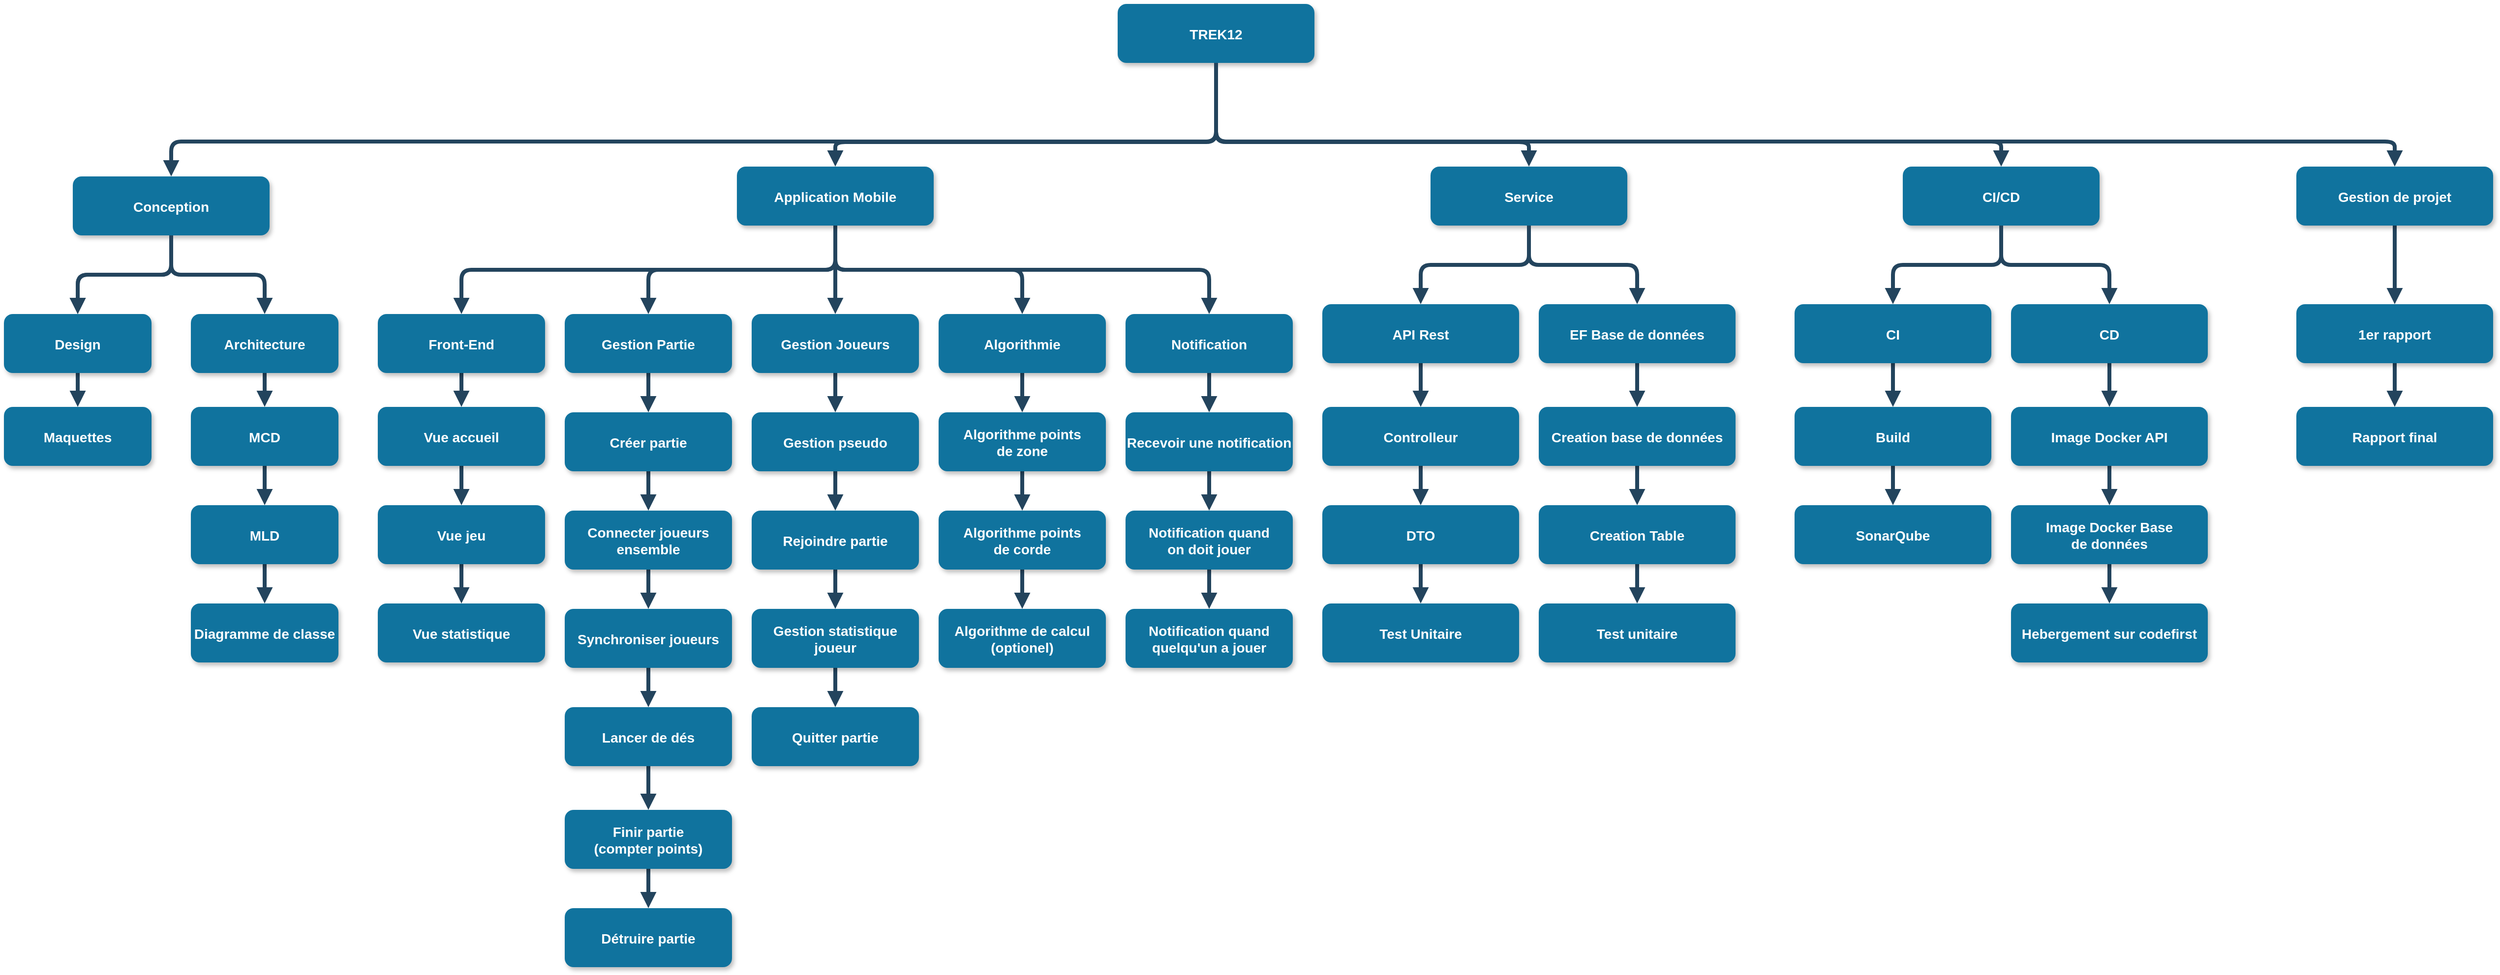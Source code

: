 <mxfile version="20.8.16" type="github">
  <diagram name="Page-1" id="97916047-d0de-89f5-080d-49f4d83e522f">
    <mxGraphModel dx="2487.5" dy="559" grid="1" gridSize="10" guides="1" tooltips="1" connect="1" arrows="1" fold="1" page="1" pageScale="1.5" pageWidth="1169" pageHeight="827" background="none" math="0" shadow="0">
      <root>
        <mxCell id="0" />
        <mxCell id="1" parent="0" />
        <mxCell id="2" value="TREK12" style="rounded=1;fillColor=#10739E;strokeColor=none;shadow=1;gradientColor=none;fontStyle=1;fontColor=#FFFFFF;fontSize=14;" parent="1" vertex="1">
          <mxGeometry x="672" y="40" width="200" height="60" as="geometry" />
        </mxCell>
        <mxCell id="TMpTxH2jBo72GaP6oRuh-127" style="edgeStyle=orthogonalEdgeStyle;rounded=1;orthogonalLoop=1;jettySize=auto;html=1;exitX=0.5;exitY=1;exitDx=0;exitDy=0;entryX=0.5;entryY=0;entryDx=0;entryDy=0;strokeColor=#23445d;strokeWidth=4;endArrow=block;endFill=1;" parent="1" source="5" target="fZZhu3fS9ZPbXQyFnpmu-61" edge="1">
          <mxGeometry relative="1" as="geometry" />
        </mxCell>
        <mxCell id="TMpTxH2jBo72GaP6oRuh-128" style="edgeStyle=orthogonalEdgeStyle;rounded=1;orthogonalLoop=1;jettySize=auto;html=1;exitX=0.5;exitY=1;exitDx=0;exitDy=0;strokeColor=#23445d;strokeWidth=4;endArrow=block;endFill=1;" parent="1" source="5" target="TMpTxH2jBo72GaP6oRuh-81" edge="1">
          <mxGeometry relative="1" as="geometry" />
        </mxCell>
        <mxCell id="TMpTxH2jBo72GaP6oRuh-129" style="edgeStyle=orthogonalEdgeStyle;rounded=1;orthogonalLoop=1;jettySize=auto;html=1;exitX=0.5;exitY=1;exitDx=0;exitDy=0;strokeColor=#23445d;strokeWidth=4;endArrow=block;endFill=1;" parent="1" source="5" target="TMpTxH2jBo72GaP6oRuh-83" edge="1">
          <mxGeometry relative="1" as="geometry" />
        </mxCell>
        <mxCell id="TMpTxH2jBo72GaP6oRuh-130" style="edgeStyle=orthogonalEdgeStyle;rounded=1;orthogonalLoop=1;jettySize=auto;html=1;exitX=0.5;exitY=1;exitDx=0;exitDy=0;strokeColor=#23445d;strokeWidth=4;endArrow=block;endFill=1;" parent="1" source="5" target="TMpTxH2jBo72GaP6oRuh-88" edge="1">
          <mxGeometry relative="1" as="geometry" />
        </mxCell>
        <mxCell id="TMpTxH2jBo72GaP6oRuh-131" style="edgeStyle=orthogonalEdgeStyle;rounded=1;orthogonalLoop=1;jettySize=auto;html=1;exitX=0.5;exitY=1;exitDx=0;exitDy=0;entryX=0.5;entryY=0;entryDx=0;entryDy=0;strokeColor=#23445d;strokeWidth=4;endArrow=block;endFill=1;" parent="1" source="5" target="TMpTxH2jBo72GaP6oRuh-121" edge="1">
          <mxGeometry relative="1" as="geometry" />
        </mxCell>
        <mxCell id="5" value="Application Mobile" style="rounded=1;fillColor=#10739E;strokeColor=none;shadow=1;gradientColor=none;fontStyle=1;fontColor=#FFFFFF;fontSize=14;" parent="1" vertex="1">
          <mxGeometry x="285" y="205.5" width="200" height="60" as="geometry" />
        </mxCell>
        <mxCell id="TMpTxH2jBo72GaP6oRuh-34" value="" style="edgeStyle=orthogonalEdgeStyle;rounded=1;orthogonalLoop=1;jettySize=auto;html=1;endArrow=block;endFill=1;strokeWidth=4;strokeColor=#23445d;" parent="1" source="6" target="TMpTxH2jBo72GaP6oRuh-33" edge="1">
          <mxGeometry relative="1" as="geometry" />
        </mxCell>
        <mxCell id="6" value="Service" style="rounded=1;fillColor=#10739E;strokeColor=none;shadow=1;gradientColor=none;fontStyle=1;fontColor=#FFFFFF;fontSize=14;" parent="1" vertex="1">
          <mxGeometry x="990" y="205.5" width="200" height="60" as="geometry" />
        </mxCell>
        <mxCell id="30" value="" style="edgeStyle=elbowEdgeStyle;elbow=vertical;strokeWidth=4;endArrow=block;endFill=1;fontStyle=1;strokeColor=#23445D;" parent="1" target="5" edge="1">
          <mxGeometry x="22" y="-84.5" width="100" height="100" as="geometry">
            <mxPoint x="772" y="155.5" as="sourcePoint" />
            <mxPoint x="122" y="-84.5" as="targetPoint" />
          </mxGeometry>
        </mxCell>
        <mxCell id="32" value="" style="edgeStyle=elbowEdgeStyle;elbow=vertical;strokeWidth=4;endArrow=block;endFill=1;fontStyle=1;strokeColor=#23445D;" parent="1" target="6" edge="1">
          <mxGeometry x="22" y="-84.5" width="100" height="100" as="geometry">
            <mxPoint x="772" y="155.5" as="sourcePoint" />
            <mxPoint x="122" y="-84.5" as="targetPoint" />
          </mxGeometry>
        </mxCell>
        <mxCell id="TMpTxH2jBo72GaP6oRuh-63" value="" style="edgeStyle=orthogonalEdgeStyle;rounded=1;orthogonalLoop=1;jettySize=auto;html=1;strokeColor=#23445d;strokeWidth=4;endArrow=block;endFill=1;" parent="1" source="fZZhu3fS9ZPbXQyFnpmu-55" target="TMpTxH2jBo72GaP6oRuh-62" edge="1">
          <mxGeometry relative="1" as="geometry" />
        </mxCell>
        <mxCell id="fZZhu3fS9ZPbXQyFnpmu-55" value="CI/CD" style="rounded=1;fillColor=#10739E;strokeColor=none;shadow=1;gradientColor=none;fontStyle=1;fontColor=#FFFFFF;fontSize=14;" parent="1" vertex="1">
          <mxGeometry x="1470" y="205.5" width="200" height="60" as="geometry" />
        </mxCell>
        <mxCell id="fZZhu3fS9ZPbXQyFnpmu-57" value="" style="edgeStyle=elbowEdgeStyle;elbow=vertical;strokeWidth=4;endArrow=block;endFill=1;fontStyle=1;strokeColor=#23445D;entryX=0.5;entryY=0;entryDx=0;entryDy=0;" parent="1" source="2" target="fZZhu3fS9ZPbXQyFnpmu-55" edge="1">
          <mxGeometry x="20" y="-84.5" width="100" height="100" as="geometry">
            <mxPoint x="770" y="160" as="sourcePoint" />
            <mxPoint x="970" y="205.5" as="targetPoint" />
            <Array as="points">
              <mxPoint x="1010" y="180" />
            </Array>
          </mxGeometry>
        </mxCell>
        <mxCell id="TMpTxH2jBo72GaP6oRuh-50" value="" style="edgeStyle=orthogonalEdgeStyle;rounded=1;orthogonalLoop=1;jettySize=auto;html=1;strokeColor=#23445d;strokeWidth=4;endArrow=block;endFill=1;" parent="1" source="fZZhu3fS9ZPbXQyFnpmu-58" target="TMpTxH2jBo72GaP6oRuh-49" edge="1">
          <mxGeometry relative="1" as="geometry" />
        </mxCell>
        <mxCell id="TMpTxH2jBo72GaP6oRuh-51" value="" style="edgeStyle=orthogonalEdgeStyle;rounded=1;orthogonalLoop=1;jettySize=auto;html=1;strokeColor=#23445d;strokeWidth=4;endArrow=block;endFill=1;" parent="1" source="fZZhu3fS9ZPbXQyFnpmu-58" target="TMpTxH2jBo72GaP6oRuh-49" edge="1">
          <mxGeometry relative="1" as="geometry" />
        </mxCell>
        <mxCell id="fZZhu3fS9ZPbXQyFnpmu-58" value="Conception" style="rounded=1;fillColor=#10739E;strokeColor=none;shadow=1;gradientColor=none;fontStyle=1;fontColor=#FFFFFF;fontSize=14;" parent="1" vertex="1">
          <mxGeometry x="-390" y="215.5" width="200" height="60" as="geometry" />
        </mxCell>
        <mxCell id="fZZhu3fS9ZPbXQyFnpmu-60" value="" style="edgeStyle=elbowEdgeStyle;elbow=vertical;strokeWidth=4;endArrow=block;endFill=1;fontStyle=1;strokeColor=#23445D;entryX=0.5;entryY=0;entryDx=0;entryDy=0;exitX=0.5;exitY=1;exitDx=0;exitDy=0;" parent="1" source="2" target="fZZhu3fS9ZPbXQyFnpmu-58" edge="1">
          <mxGeometry x="20" y="-84.5" width="100" height="100" as="geometry">
            <mxPoint x="770" y="155.5" as="sourcePoint" />
            <mxPoint x="640" y="205.5" as="targetPoint" />
            <Array as="points">
              <mxPoint x="530" y="180" />
            </Array>
          </mxGeometry>
        </mxCell>
        <mxCell id="fZZhu3fS9ZPbXQyFnpmu-68" value="" style="edgeStyle=orthogonalEdgeStyle;rounded=1;orthogonalLoop=1;jettySize=auto;html=1;strokeColor=#23445d;strokeWidth=4;startArrow=none;startFill=0;endArrow=block;endFill=1;" parent="1" source="fZZhu3fS9ZPbXQyFnpmu-61" target="fZZhu3fS9ZPbXQyFnpmu-67" edge="1">
          <mxGeometry relative="1" as="geometry" />
        </mxCell>
        <mxCell id="fZZhu3fS9ZPbXQyFnpmu-61" value="Front-End" style="rounded=1;fillColor=#10739E;strokeColor=none;shadow=1;gradientColor=none;fontStyle=1;fontColor=#FFFFFF;fontSize=14;" parent="1" vertex="1">
          <mxGeometry x="-80" y="355.5" width="170" height="60" as="geometry" />
        </mxCell>
        <mxCell id="fZZhu3fS9ZPbXQyFnpmu-70" value="" style="edgeStyle=orthogonalEdgeStyle;rounded=1;orthogonalLoop=1;jettySize=auto;html=1;strokeColor=#23445d;strokeWidth=4;startArrow=none;startFill=0;endArrow=block;endFill=1;" parent="1" source="fZZhu3fS9ZPbXQyFnpmu-67" target="fZZhu3fS9ZPbXQyFnpmu-69" edge="1">
          <mxGeometry relative="1" as="geometry" />
        </mxCell>
        <mxCell id="fZZhu3fS9ZPbXQyFnpmu-67" value="Vue accueil" style="rounded=1;fillColor=#10739E;strokeColor=none;shadow=1;gradientColor=none;fontStyle=1;fontColor=#FFFFFF;fontSize=14;" parent="1" vertex="1">
          <mxGeometry x="-80" y="450" width="170" height="60" as="geometry" />
        </mxCell>
        <mxCell id="fZZhu3fS9ZPbXQyFnpmu-72" value="" style="edgeStyle=orthogonalEdgeStyle;rounded=1;orthogonalLoop=1;jettySize=auto;html=1;strokeColor=#23445d;strokeWidth=4;startArrow=none;startFill=0;endArrow=block;endFill=1;" parent="1" source="fZZhu3fS9ZPbXQyFnpmu-69" target="fZZhu3fS9ZPbXQyFnpmu-71" edge="1">
          <mxGeometry relative="1" as="geometry" />
        </mxCell>
        <mxCell id="fZZhu3fS9ZPbXQyFnpmu-69" value="Vue jeu" style="rounded=1;fillColor=#10739E;strokeColor=none;shadow=1;gradientColor=none;fontStyle=1;fontColor=#FFFFFF;fontSize=14;" parent="1" vertex="1">
          <mxGeometry x="-80" y="550" width="170" height="60" as="geometry" />
        </mxCell>
        <mxCell id="fZZhu3fS9ZPbXQyFnpmu-71" value="Vue statistique" style="rounded=1;fillColor=#10739E;strokeColor=none;shadow=1;gradientColor=none;fontStyle=1;fontColor=#FFFFFF;fontSize=14;" parent="1" vertex="1">
          <mxGeometry x="-80" y="650" width="170" height="60" as="geometry" />
        </mxCell>
        <mxCell id="TMpTxH2jBo72GaP6oRuh-38" value="" style="edgeStyle=orthogonalEdgeStyle;rounded=1;orthogonalLoop=1;jettySize=auto;html=1;strokeColor=#23445d;strokeWidth=4;endArrow=block;endFill=1;" parent="1" source="TMpTxH2jBo72GaP6oRuh-33" target="TMpTxH2jBo72GaP6oRuh-37" edge="1">
          <mxGeometry relative="1" as="geometry" />
        </mxCell>
        <mxCell id="TMpTxH2jBo72GaP6oRuh-33" value="API Rest" style="rounded=1;fillColor=#10739E;strokeColor=none;shadow=1;gradientColor=none;fontStyle=1;fontColor=#FFFFFF;fontSize=14;" parent="1" vertex="1">
          <mxGeometry x="880" y="345.5" width="200" height="60" as="geometry" />
        </mxCell>
        <mxCell id="TMpTxH2jBo72GaP6oRuh-44" value="" style="edgeStyle=orthogonalEdgeStyle;rounded=1;orthogonalLoop=1;jettySize=auto;html=1;strokeColor=#23445d;strokeWidth=4;endArrow=block;endFill=1;" parent="1" source="TMpTxH2jBo72GaP6oRuh-35" target="TMpTxH2jBo72GaP6oRuh-43" edge="1">
          <mxGeometry relative="1" as="geometry" />
        </mxCell>
        <mxCell id="TMpTxH2jBo72GaP6oRuh-35" value="EF Base de données" style="rounded=1;fillColor=#10739E;strokeColor=none;shadow=1;gradientColor=none;fontStyle=1;fontColor=#FFFFFF;fontSize=14;" parent="1" vertex="1">
          <mxGeometry x="1100" y="345.5" width="200" height="60" as="geometry" />
        </mxCell>
        <mxCell id="TMpTxH2jBo72GaP6oRuh-36" value="" style="edgeStyle=orthogonalEdgeStyle;rounded=1;orthogonalLoop=1;jettySize=auto;html=1;endArrow=block;endFill=1;strokeWidth=4;strokeColor=#23445d;exitX=0.5;exitY=1;exitDx=0;exitDy=0;entryX=0.5;entryY=0;entryDx=0;entryDy=0;" parent="1" source="6" target="TMpTxH2jBo72GaP6oRuh-35" edge="1">
          <mxGeometry relative="1" as="geometry">
            <mxPoint x="1320.0" y="265.5" as="sourcePoint" />
            <mxPoint x="1210.0" y="345.5" as="targetPoint" />
          </mxGeometry>
        </mxCell>
        <mxCell id="TMpTxH2jBo72GaP6oRuh-40" value="" style="edgeStyle=orthogonalEdgeStyle;rounded=1;orthogonalLoop=1;jettySize=auto;html=1;strokeColor=#23445d;strokeWidth=4;endArrow=block;endFill=1;" parent="1" source="TMpTxH2jBo72GaP6oRuh-37" target="TMpTxH2jBo72GaP6oRuh-39" edge="1">
          <mxGeometry relative="1" as="geometry" />
        </mxCell>
        <mxCell id="TMpTxH2jBo72GaP6oRuh-37" value="Controlleur" style="rounded=1;fillColor=#10739E;strokeColor=none;shadow=1;gradientColor=none;fontStyle=1;fontColor=#FFFFFF;fontSize=14;" parent="1" vertex="1">
          <mxGeometry x="880" y="450" width="200" height="60" as="geometry" />
        </mxCell>
        <mxCell id="TMpTxH2jBo72GaP6oRuh-42" value="" style="edgeStyle=orthogonalEdgeStyle;rounded=1;orthogonalLoop=1;jettySize=auto;html=1;strokeColor=#23445d;strokeWidth=4;endArrow=block;endFill=1;" parent="1" source="TMpTxH2jBo72GaP6oRuh-39" target="TMpTxH2jBo72GaP6oRuh-41" edge="1">
          <mxGeometry relative="1" as="geometry" />
        </mxCell>
        <mxCell id="TMpTxH2jBo72GaP6oRuh-39" value="DTO" style="rounded=1;fillColor=#10739E;strokeColor=none;shadow=1;gradientColor=none;fontStyle=1;fontColor=#FFFFFF;fontSize=14;" parent="1" vertex="1">
          <mxGeometry x="880" y="550" width="200" height="60" as="geometry" />
        </mxCell>
        <mxCell id="TMpTxH2jBo72GaP6oRuh-41" value="Test Unitaire" style="rounded=1;fillColor=#10739E;strokeColor=none;shadow=1;gradientColor=none;fontStyle=1;fontColor=#FFFFFF;fontSize=14;" parent="1" vertex="1">
          <mxGeometry x="880" y="650" width="200" height="60" as="geometry" />
        </mxCell>
        <mxCell id="TMpTxH2jBo72GaP6oRuh-46" value="" style="edgeStyle=orthogonalEdgeStyle;rounded=1;orthogonalLoop=1;jettySize=auto;html=1;strokeColor=#23445d;strokeWidth=4;endArrow=block;endFill=1;" parent="1" source="TMpTxH2jBo72GaP6oRuh-43" target="TMpTxH2jBo72GaP6oRuh-45" edge="1">
          <mxGeometry relative="1" as="geometry" />
        </mxCell>
        <mxCell id="TMpTxH2jBo72GaP6oRuh-43" value="Creation base de données" style="rounded=1;fillColor=#10739E;strokeColor=none;shadow=1;gradientColor=none;fontStyle=1;fontColor=#FFFFFF;fontSize=14;" parent="1" vertex="1">
          <mxGeometry x="1100" y="450" width="200" height="60" as="geometry" />
        </mxCell>
        <mxCell id="TMpTxH2jBo72GaP6oRuh-48" value="" style="edgeStyle=orthogonalEdgeStyle;rounded=1;orthogonalLoop=1;jettySize=auto;html=1;strokeColor=#23445d;strokeWidth=4;endArrow=block;endFill=1;" parent="1" source="TMpTxH2jBo72GaP6oRuh-45" target="TMpTxH2jBo72GaP6oRuh-47" edge="1">
          <mxGeometry relative="1" as="geometry" />
        </mxCell>
        <mxCell id="TMpTxH2jBo72GaP6oRuh-45" value="Creation Table" style="rounded=1;fillColor=#10739E;strokeColor=none;shadow=1;gradientColor=none;fontStyle=1;fontColor=#FFFFFF;fontSize=14;" parent="1" vertex="1">
          <mxGeometry x="1100" y="550" width="200" height="60" as="geometry" />
        </mxCell>
        <mxCell id="TMpTxH2jBo72GaP6oRuh-47" value="Test unitaire" style="rounded=1;fillColor=#10739E;strokeColor=none;shadow=1;gradientColor=none;fontStyle=1;fontColor=#FFFFFF;fontSize=14;" parent="1" vertex="1">
          <mxGeometry x="1100" y="650" width="200" height="60" as="geometry" />
        </mxCell>
        <mxCell id="TMpTxH2jBo72GaP6oRuh-55" value="" style="edgeStyle=orthogonalEdgeStyle;rounded=1;orthogonalLoop=1;jettySize=auto;html=1;strokeColor=#23445d;strokeWidth=4;endArrow=block;endFill=1;" parent="1" source="TMpTxH2jBo72GaP6oRuh-49" target="TMpTxH2jBo72GaP6oRuh-54" edge="1">
          <mxGeometry relative="1" as="geometry" />
        </mxCell>
        <mxCell id="TMpTxH2jBo72GaP6oRuh-49" value="Design" style="rounded=1;fillColor=#10739E;strokeColor=none;shadow=1;gradientColor=none;fontStyle=1;fontColor=#FFFFFF;fontSize=14;" parent="1" vertex="1">
          <mxGeometry x="-460" y="355.5" width="150" height="60" as="geometry" />
        </mxCell>
        <mxCell id="TMpTxH2jBo72GaP6oRuh-52" value="" style="edgeStyle=orthogonalEdgeStyle;rounded=1;orthogonalLoop=1;jettySize=auto;html=1;strokeColor=#23445d;strokeWidth=4;endArrow=block;endFill=1;exitX=0.5;exitY=1;exitDx=0;exitDy=0;" parent="1" source="fZZhu3fS9ZPbXQyFnpmu-58" target="TMpTxH2jBo72GaP6oRuh-53" edge="1">
          <mxGeometry relative="1" as="geometry">
            <mxPoint x="-60.0" y="275.5" as="sourcePoint" />
          </mxGeometry>
        </mxCell>
        <mxCell id="TMpTxH2jBo72GaP6oRuh-57" value="" style="edgeStyle=orthogonalEdgeStyle;rounded=1;orthogonalLoop=1;jettySize=auto;html=1;strokeColor=#23445d;strokeWidth=4;endArrow=block;endFill=1;" parent="1" source="TMpTxH2jBo72GaP6oRuh-53" target="TMpTxH2jBo72GaP6oRuh-56" edge="1">
          <mxGeometry relative="1" as="geometry" />
        </mxCell>
        <mxCell id="TMpTxH2jBo72GaP6oRuh-53" value="Architecture" style="rounded=1;fillColor=#10739E;strokeColor=none;shadow=1;gradientColor=none;fontStyle=1;fontColor=#FFFFFF;fontSize=14;" parent="1" vertex="1">
          <mxGeometry x="-270" y="355.5" width="150" height="60" as="geometry" />
        </mxCell>
        <mxCell id="TMpTxH2jBo72GaP6oRuh-54" value="Maquettes" style="rounded=1;fillColor=#10739E;strokeColor=none;shadow=1;gradientColor=none;fontStyle=1;fontColor=#FFFFFF;fontSize=14;" parent="1" vertex="1">
          <mxGeometry x="-460" y="450" width="150" height="60" as="geometry" />
        </mxCell>
        <mxCell id="TMpTxH2jBo72GaP6oRuh-59" value="" style="edgeStyle=orthogonalEdgeStyle;rounded=1;orthogonalLoop=1;jettySize=auto;html=1;strokeColor=#23445d;strokeWidth=4;endArrow=block;endFill=1;" parent="1" source="TMpTxH2jBo72GaP6oRuh-56" target="TMpTxH2jBo72GaP6oRuh-58" edge="1">
          <mxGeometry relative="1" as="geometry" />
        </mxCell>
        <mxCell id="TMpTxH2jBo72GaP6oRuh-56" value="MCD" style="rounded=1;fillColor=#10739E;strokeColor=none;shadow=1;gradientColor=none;fontStyle=1;fontColor=#FFFFFF;fontSize=14;" parent="1" vertex="1">
          <mxGeometry x="-270" y="450" width="150" height="60" as="geometry" />
        </mxCell>
        <mxCell id="TMpTxH2jBo72GaP6oRuh-61" value="" style="edgeStyle=orthogonalEdgeStyle;rounded=1;orthogonalLoop=1;jettySize=auto;html=1;strokeColor=#23445d;strokeWidth=4;endArrow=block;endFill=1;" parent="1" source="TMpTxH2jBo72GaP6oRuh-58" target="TMpTxH2jBo72GaP6oRuh-60" edge="1">
          <mxGeometry relative="1" as="geometry" />
        </mxCell>
        <mxCell id="TMpTxH2jBo72GaP6oRuh-58" value="MLD" style="rounded=1;fillColor=#10739E;strokeColor=none;shadow=1;gradientColor=none;fontStyle=1;fontColor=#FFFFFF;fontSize=14;" parent="1" vertex="1">
          <mxGeometry x="-270" y="550" width="150" height="60" as="geometry" />
        </mxCell>
        <mxCell id="TMpTxH2jBo72GaP6oRuh-60" value="Diagramme de classe" style="rounded=1;fillColor=#10739E;strokeColor=none;shadow=1;gradientColor=none;fontStyle=1;fontColor=#FFFFFF;fontSize=14;" parent="1" vertex="1">
          <mxGeometry x="-270" y="650" width="150" height="60" as="geometry" />
        </mxCell>
        <mxCell id="TMpTxH2jBo72GaP6oRuh-67" value="" style="edgeStyle=orthogonalEdgeStyle;rounded=1;orthogonalLoop=1;jettySize=auto;html=1;strokeColor=#23445d;strokeWidth=4;endArrow=block;endFill=1;" parent="1" source="TMpTxH2jBo72GaP6oRuh-62" target="TMpTxH2jBo72GaP6oRuh-66" edge="1">
          <mxGeometry relative="1" as="geometry" />
        </mxCell>
        <mxCell id="TMpTxH2jBo72GaP6oRuh-62" value="CI" style="rounded=1;fillColor=#10739E;strokeColor=none;shadow=1;gradientColor=none;fontStyle=1;fontColor=#FFFFFF;fontSize=14;" parent="1" vertex="1">
          <mxGeometry x="1360" y="345.5" width="200" height="60" as="geometry" />
        </mxCell>
        <mxCell id="TMpTxH2jBo72GaP6oRuh-64" value="" style="edgeStyle=orthogonalEdgeStyle;rounded=1;orthogonalLoop=1;jettySize=auto;html=1;strokeColor=#23445d;strokeWidth=4;endArrow=block;endFill=1;exitX=0.5;exitY=1;exitDx=0;exitDy=0;" parent="1" source="fZZhu3fS9ZPbXQyFnpmu-55" target="TMpTxH2jBo72GaP6oRuh-65" edge="1">
          <mxGeometry relative="1" as="geometry">
            <mxPoint x="1720" y="271" as="sourcePoint" />
          </mxGeometry>
        </mxCell>
        <mxCell id="TMpTxH2jBo72GaP6oRuh-71" value="" style="edgeStyle=orthogonalEdgeStyle;rounded=1;orthogonalLoop=1;jettySize=auto;html=1;strokeColor=#23445d;strokeWidth=4;endArrow=block;endFill=1;" parent="1" source="TMpTxH2jBo72GaP6oRuh-65" target="TMpTxH2jBo72GaP6oRuh-70" edge="1">
          <mxGeometry relative="1" as="geometry" />
        </mxCell>
        <mxCell id="TMpTxH2jBo72GaP6oRuh-65" value="CD" style="rounded=1;fillColor=#10739E;strokeColor=none;shadow=1;gradientColor=none;fontStyle=1;fontColor=#FFFFFF;fontSize=14;" parent="1" vertex="1">
          <mxGeometry x="1580" y="345.5" width="200" height="60" as="geometry" />
        </mxCell>
        <mxCell id="TMpTxH2jBo72GaP6oRuh-69" value="" style="edgeStyle=orthogonalEdgeStyle;rounded=1;orthogonalLoop=1;jettySize=auto;html=1;strokeColor=#23445d;strokeWidth=4;endArrow=block;endFill=1;" parent="1" source="TMpTxH2jBo72GaP6oRuh-66" target="TMpTxH2jBo72GaP6oRuh-68" edge="1">
          <mxGeometry relative="1" as="geometry" />
        </mxCell>
        <mxCell id="TMpTxH2jBo72GaP6oRuh-66" value="Build" style="rounded=1;fillColor=#10739E;strokeColor=none;shadow=1;gradientColor=none;fontStyle=1;fontColor=#FFFFFF;fontSize=14;" parent="1" vertex="1">
          <mxGeometry x="1360" y="450" width="200" height="60" as="geometry" />
        </mxCell>
        <mxCell id="TMpTxH2jBo72GaP6oRuh-68" value="SonarQube" style="rounded=1;fillColor=#10739E;strokeColor=none;shadow=1;gradientColor=none;fontStyle=1;fontColor=#FFFFFF;fontSize=14;" parent="1" vertex="1">
          <mxGeometry x="1360" y="550" width="200" height="60" as="geometry" />
        </mxCell>
        <mxCell id="TMpTxH2jBo72GaP6oRuh-73" value="" style="edgeStyle=orthogonalEdgeStyle;rounded=1;orthogonalLoop=1;jettySize=auto;html=1;strokeColor=#23445d;strokeWidth=4;endArrow=block;endFill=1;" parent="1" source="TMpTxH2jBo72GaP6oRuh-70" target="TMpTxH2jBo72GaP6oRuh-72" edge="1">
          <mxGeometry relative="1" as="geometry" />
        </mxCell>
        <mxCell id="TMpTxH2jBo72GaP6oRuh-70" value="Image Docker API" style="rounded=1;fillColor=#10739E;strokeColor=none;shadow=1;gradientColor=none;fontStyle=1;fontColor=#FFFFFF;fontSize=14;" parent="1" vertex="1">
          <mxGeometry x="1580" y="450" width="200" height="60" as="geometry" />
        </mxCell>
        <mxCell id="Ayly_DjP2o2gQ3Seryj--33" value="" style="edgeStyle=orthogonalEdgeStyle;rounded=0;orthogonalLoop=1;jettySize=auto;html=1;strokeWidth=4;endArrow=block;endFill=1;strokeColor=#23445d;" edge="1" parent="1" source="TMpTxH2jBo72GaP6oRuh-72" target="Ayly_DjP2o2gQ3Seryj--32">
          <mxGeometry relative="1" as="geometry" />
        </mxCell>
        <mxCell id="TMpTxH2jBo72GaP6oRuh-72" value="Image Docker Base&#xa;de données" style="rounded=1;fillColor=#10739E;strokeColor=none;shadow=1;gradientColor=none;fontStyle=1;fontColor=#FFFFFF;fontSize=14;" parent="1" vertex="1">
          <mxGeometry x="1580" y="550" width="200" height="60" as="geometry" />
        </mxCell>
        <mxCell id="TMpTxH2jBo72GaP6oRuh-78" value="" style="edgeStyle=orthogonalEdgeStyle;rounded=1;orthogonalLoop=1;jettySize=auto;html=1;strokeColor=#23445d;strokeWidth=4;endArrow=block;endFill=1;" parent="1" source="TMpTxH2jBo72GaP6oRuh-74" target="TMpTxH2jBo72GaP6oRuh-77" edge="1">
          <mxGeometry relative="1" as="geometry" />
        </mxCell>
        <mxCell id="TMpTxH2jBo72GaP6oRuh-74" value="Gestion de projet" style="rounded=1;fillColor=#10739E;strokeColor=none;shadow=1;gradientColor=none;fontStyle=1;fontColor=#FFFFFF;fontSize=14;" parent="1" vertex="1">
          <mxGeometry x="1870" y="205.5" width="200" height="60" as="geometry" />
        </mxCell>
        <mxCell id="TMpTxH2jBo72GaP6oRuh-75" value="" style="edgeStyle=elbowEdgeStyle;elbow=vertical;strokeWidth=4;endArrow=block;endFill=1;fontStyle=1;strokeColor=#23445D;entryX=0.5;entryY=0;entryDx=0;entryDy=0;exitX=0.5;exitY=1;exitDx=0;exitDy=0;" parent="1" source="2" target="TMpTxH2jBo72GaP6oRuh-74" edge="1">
          <mxGeometry x="30" y="-74.5" width="100" height="100" as="geometry">
            <mxPoint x="782" y="110" as="sourcePoint" />
            <mxPoint x="1580" y="215.5" as="targetPoint" />
            <Array as="points">
              <mxPoint x="1250" y="180" />
              <mxPoint x="1020" y="190" />
            </Array>
          </mxGeometry>
        </mxCell>
        <mxCell id="TMpTxH2jBo72GaP6oRuh-80" value="" style="edgeStyle=orthogonalEdgeStyle;rounded=1;orthogonalLoop=1;jettySize=auto;html=1;strokeColor=#23445d;strokeWidth=4;endArrow=block;endFill=1;" parent="1" source="TMpTxH2jBo72GaP6oRuh-77" target="TMpTxH2jBo72GaP6oRuh-79" edge="1">
          <mxGeometry relative="1" as="geometry" />
        </mxCell>
        <mxCell id="TMpTxH2jBo72GaP6oRuh-77" value="1er rapport" style="rounded=1;fillColor=#10739E;strokeColor=none;shadow=1;gradientColor=none;fontStyle=1;fontColor=#FFFFFF;fontSize=14;" parent="1" vertex="1">
          <mxGeometry x="1870" y="345.5" width="200" height="60" as="geometry" />
        </mxCell>
        <mxCell id="TMpTxH2jBo72GaP6oRuh-79" value="Rapport final" style="rounded=1;fillColor=#10739E;strokeColor=none;shadow=1;gradientColor=none;fontStyle=1;fontColor=#FFFFFF;fontSize=14;" parent="1" vertex="1">
          <mxGeometry x="1870" y="450" width="200" height="60" as="geometry" />
        </mxCell>
        <mxCell id="TMpTxH2jBo72GaP6oRuh-109" value="" style="edgeStyle=orthogonalEdgeStyle;rounded=1;orthogonalLoop=1;jettySize=auto;html=1;strokeColor=#23445d;strokeWidth=4;endArrow=block;endFill=1;" parent="1" source="TMpTxH2jBo72GaP6oRuh-81" target="TMpTxH2jBo72GaP6oRuh-108" edge="1">
          <mxGeometry relative="1" as="geometry" />
        </mxCell>
        <mxCell id="TMpTxH2jBo72GaP6oRuh-81" value="Gestion Partie" style="rounded=1;fillColor=#10739E;strokeColor=none;shadow=1;gradientColor=none;fontStyle=1;fontColor=#FFFFFF;fontSize=14;" parent="1" vertex="1">
          <mxGeometry x="110" y="355.5" width="170" height="60" as="geometry" />
        </mxCell>
        <mxCell id="TMpTxH2jBo72GaP6oRuh-103" value="" style="edgeStyle=orthogonalEdgeStyle;rounded=1;orthogonalLoop=1;jettySize=auto;html=1;strokeColor=#23445d;strokeWidth=4;endArrow=block;endFill=1;" parent="1" source="TMpTxH2jBo72GaP6oRuh-83" target="TMpTxH2jBo72GaP6oRuh-102" edge="1">
          <mxGeometry relative="1" as="geometry" />
        </mxCell>
        <mxCell id="TMpTxH2jBo72GaP6oRuh-83" value="Gestion Joueurs" style="rounded=1;fillColor=#10739E;strokeColor=none;shadow=1;gradientColor=none;fontStyle=1;fontColor=#FFFFFF;fontSize=14;" parent="1" vertex="1">
          <mxGeometry x="300" y="355.5" width="170" height="60" as="geometry" />
        </mxCell>
        <mxCell id="TMpTxH2jBo72GaP6oRuh-96" value="" style="edgeStyle=orthogonalEdgeStyle;rounded=1;orthogonalLoop=1;jettySize=auto;html=1;strokeColor=#23445d;strokeWidth=4;endArrow=block;endFill=1;" parent="1" source="TMpTxH2jBo72GaP6oRuh-88" target="TMpTxH2jBo72GaP6oRuh-95" edge="1">
          <mxGeometry relative="1" as="geometry" />
        </mxCell>
        <mxCell id="TMpTxH2jBo72GaP6oRuh-88" value="Algorithmie" style="rounded=1;fillColor=#10739E;strokeColor=none;shadow=1;gradientColor=none;fontStyle=1;fontColor=#FFFFFF;fontSize=14;" parent="1" vertex="1">
          <mxGeometry x="490" y="355.5" width="170" height="60" as="geometry" />
        </mxCell>
        <mxCell id="TMpTxH2jBo72GaP6oRuh-98" value="" style="edgeStyle=orthogonalEdgeStyle;rounded=1;orthogonalLoop=1;jettySize=auto;html=1;strokeColor=#23445d;strokeWidth=4;endArrow=block;endFill=1;" parent="1" source="TMpTxH2jBo72GaP6oRuh-95" target="TMpTxH2jBo72GaP6oRuh-97" edge="1">
          <mxGeometry relative="1" as="geometry" />
        </mxCell>
        <mxCell id="TMpTxH2jBo72GaP6oRuh-95" value="Algorithme points&#xa;de zone" style="rounded=1;fillColor=#10739E;strokeColor=none;shadow=1;gradientColor=none;fontStyle=1;fontColor=#FFFFFF;fontSize=14;" parent="1" vertex="1">
          <mxGeometry x="490" y="455.5" width="170" height="60" as="geometry" />
        </mxCell>
        <mxCell id="TMpTxH2jBo72GaP6oRuh-101" value="" style="edgeStyle=orthogonalEdgeStyle;rounded=1;orthogonalLoop=1;jettySize=auto;html=1;strokeColor=#23445d;strokeWidth=4;endArrow=block;endFill=1;" parent="1" source="TMpTxH2jBo72GaP6oRuh-97" target="TMpTxH2jBo72GaP6oRuh-100" edge="1">
          <mxGeometry relative="1" as="geometry" />
        </mxCell>
        <mxCell id="TMpTxH2jBo72GaP6oRuh-97" value="Algorithme points&#xa;de corde" style="rounded=1;fillColor=#10739E;strokeColor=none;shadow=1;gradientColor=none;fontStyle=1;fontColor=#FFFFFF;fontSize=14;" parent="1" vertex="1">
          <mxGeometry x="490" y="555.5" width="170" height="60" as="geometry" />
        </mxCell>
        <mxCell id="TMpTxH2jBo72GaP6oRuh-100" value="Algorithme de calcul&#xa;(optionel)" style="rounded=1;fillColor=#10739E;strokeColor=none;shadow=1;gradientColor=none;fontStyle=1;fontColor=#FFFFFF;fontSize=14;" parent="1" vertex="1">
          <mxGeometry x="490" y="655.5" width="170" height="60" as="geometry" />
        </mxCell>
        <mxCell id="TMpTxH2jBo72GaP6oRuh-105" value="" style="edgeStyle=orthogonalEdgeStyle;rounded=1;orthogonalLoop=1;jettySize=auto;html=1;strokeColor=#23445d;strokeWidth=4;endArrow=block;endFill=1;" parent="1" source="TMpTxH2jBo72GaP6oRuh-102" target="TMpTxH2jBo72GaP6oRuh-104" edge="1">
          <mxGeometry relative="1" as="geometry" />
        </mxCell>
        <mxCell id="TMpTxH2jBo72GaP6oRuh-102" value="Gestion pseudo" style="rounded=1;fillColor=#10739E;strokeColor=none;shadow=1;gradientColor=none;fontStyle=1;fontColor=#FFFFFF;fontSize=14;" parent="1" vertex="1">
          <mxGeometry x="300" y="455.5" width="170" height="60" as="geometry" />
        </mxCell>
        <mxCell id="TMpTxH2jBo72GaP6oRuh-107" value="" style="edgeStyle=orthogonalEdgeStyle;rounded=1;orthogonalLoop=1;jettySize=auto;html=1;strokeColor=#23445d;strokeWidth=4;endArrow=block;endFill=1;" parent="1" source="TMpTxH2jBo72GaP6oRuh-104" target="TMpTxH2jBo72GaP6oRuh-106" edge="1">
          <mxGeometry relative="1" as="geometry" />
        </mxCell>
        <mxCell id="TMpTxH2jBo72GaP6oRuh-104" value="Rejoindre partie" style="rounded=1;fillColor=#10739E;strokeColor=none;shadow=1;gradientColor=none;fontStyle=1;fontColor=#FFFFFF;fontSize=14;" parent="1" vertex="1">
          <mxGeometry x="300" y="555.5" width="170" height="60" as="geometry" />
        </mxCell>
        <mxCell id="TMpTxH2jBo72GaP6oRuh-117" value="" style="edgeStyle=orthogonalEdgeStyle;rounded=1;orthogonalLoop=1;jettySize=auto;html=1;strokeColor=#23445d;strokeWidth=4;endArrow=block;endFill=1;" parent="1" source="TMpTxH2jBo72GaP6oRuh-106" target="TMpTxH2jBo72GaP6oRuh-116" edge="1">
          <mxGeometry relative="1" as="geometry" />
        </mxCell>
        <mxCell id="TMpTxH2jBo72GaP6oRuh-106" value="Gestion statistique&#xa;joueur" style="rounded=1;fillColor=#10739E;strokeColor=none;shadow=1;gradientColor=none;fontStyle=1;fontColor=#FFFFFF;fontSize=14;" parent="1" vertex="1">
          <mxGeometry x="300" y="655.5" width="170" height="60" as="geometry" />
        </mxCell>
        <mxCell id="TMpTxH2jBo72GaP6oRuh-113" value="" style="edgeStyle=orthogonalEdgeStyle;rounded=1;orthogonalLoop=1;jettySize=auto;html=1;strokeColor=#23445d;strokeWidth=4;endArrow=block;endFill=1;" parent="1" source="TMpTxH2jBo72GaP6oRuh-108" target="TMpTxH2jBo72GaP6oRuh-112" edge="1">
          <mxGeometry relative="1" as="geometry" />
        </mxCell>
        <mxCell id="TMpTxH2jBo72GaP6oRuh-108" value="Créer partie" style="rounded=1;fillColor=#10739E;strokeColor=none;shadow=1;gradientColor=none;fontStyle=1;fontColor=#FFFFFF;fontSize=14;" parent="1" vertex="1">
          <mxGeometry x="110" y="455.5" width="170" height="60" as="geometry" />
        </mxCell>
        <mxCell id="TMpTxH2jBo72GaP6oRuh-115" value="" style="edgeStyle=orthogonalEdgeStyle;rounded=1;orthogonalLoop=1;jettySize=auto;html=1;strokeColor=#23445d;strokeWidth=4;endArrow=block;endFill=1;" parent="1" source="TMpTxH2jBo72GaP6oRuh-112" target="TMpTxH2jBo72GaP6oRuh-114" edge="1">
          <mxGeometry relative="1" as="geometry" />
        </mxCell>
        <mxCell id="TMpTxH2jBo72GaP6oRuh-112" value="Connecter joueurs&#xa;ensemble" style="rounded=1;fillColor=#10739E;strokeColor=none;shadow=1;gradientColor=none;fontStyle=1;fontColor=#FFFFFF;fontSize=14;" parent="1" vertex="1">
          <mxGeometry x="110" y="555.5" width="170" height="60" as="geometry" />
        </mxCell>
        <mxCell id="TMpTxH2jBo72GaP6oRuh-119" value="" style="edgeStyle=orthogonalEdgeStyle;rounded=1;orthogonalLoop=1;jettySize=auto;html=1;strokeColor=#23445d;strokeWidth=4;endArrow=block;endFill=1;" parent="1" source="TMpTxH2jBo72GaP6oRuh-114" target="TMpTxH2jBo72GaP6oRuh-118" edge="1">
          <mxGeometry relative="1" as="geometry" />
        </mxCell>
        <mxCell id="TMpTxH2jBo72GaP6oRuh-114" value="Synchroniser joueurs" style="rounded=1;fillColor=#10739E;strokeColor=none;shadow=1;gradientColor=none;fontStyle=1;fontColor=#FFFFFF;fontSize=14;" parent="1" vertex="1">
          <mxGeometry x="110" y="655.5" width="170" height="60" as="geometry" />
        </mxCell>
        <mxCell id="TMpTxH2jBo72GaP6oRuh-116" value="Quitter partie" style="rounded=1;fillColor=#10739E;strokeColor=none;shadow=1;gradientColor=none;fontStyle=1;fontColor=#FFFFFF;fontSize=14;" parent="1" vertex="1">
          <mxGeometry x="300" y="755.5" width="170" height="60" as="geometry" />
        </mxCell>
        <mxCell id="TMpTxH2jBo72GaP6oRuh-133" value="" style="edgeStyle=orthogonalEdgeStyle;rounded=1;orthogonalLoop=1;jettySize=auto;html=1;strokeColor=#23445d;strokeWidth=4;endArrow=block;endFill=1;" parent="1" source="TMpTxH2jBo72GaP6oRuh-118" target="TMpTxH2jBo72GaP6oRuh-132" edge="1">
          <mxGeometry relative="1" as="geometry" />
        </mxCell>
        <mxCell id="TMpTxH2jBo72GaP6oRuh-118" value="Lancer de dés" style="rounded=1;fillColor=#10739E;strokeColor=none;shadow=1;gradientColor=none;fontStyle=1;fontColor=#FFFFFF;fontSize=14;" parent="1" vertex="1">
          <mxGeometry x="110" y="755.5" width="170" height="60" as="geometry" />
        </mxCell>
        <mxCell id="TMpTxH2jBo72GaP6oRuh-120" value="" style="edgeStyle=orthogonalEdgeStyle;rounded=1;orthogonalLoop=1;jettySize=auto;html=1;strokeColor=#23445d;strokeWidth=4;endArrow=block;endFill=1;" parent="1" source="TMpTxH2jBo72GaP6oRuh-121" target="TMpTxH2jBo72GaP6oRuh-123" edge="1">
          <mxGeometry relative="1" as="geometry" />
        </mxCell>
        <mxCell id="TMpTxH2jBo72GaP6oRuh-121" value="Notification" style="rounded=1;fillColor=#10739E;strokeColor=none;shadow=1;gradientColor=none;fontStyle=1;fontColor=#FFFFFF;fontSize=14;" parent="1" vertex="1">
          <mxGeometry x="680" y="355.5" width="170" height="60" as="geometry" />
        </mxCell>
        <mxCell id="TMpTxH2jBo72GaP6oRuh-122" value="" style="edgeStyle=orthogonalEdgeStyle;rounded=1;orthogonalLoop=1;jettySize=auto;html=1;strokeColor=#23445d;strokeWidth=4;endArrow=block;endFill=1;" parent="1" source="TMpTxH2jBo72GaP6oRuh-123" target="TMpTxH2jBo72GaP6oRuh-125" edge="1">
          <mxGeometry relative="1" as="geometry" />
        </mxCell>
        <mxCell id="TMpTxH2jBo72GaP6oRuh-123" value="Recevoir une notification" style="rounded=1;fillColor=#10739E;strokeColor=none;shadow=1;gradientColor=none;fontStyle=1;fontColor=#FFFFFF;fontSize=14;" parent="1" vertex="1">
          <mxGeometry x="680" y="455.5" width="170" height="60" as="geometry" />
        </mxCell>
        <mxCell id="TMpTxH2jBo72GaP6oRuh-124" value="" style="edgeStyle=orthogonalEdgeStyle;rounded=1;orthogonalLoop=1;jettySize=auto;html=1;strokeColor=#23445d;strokeWidth=4;endArrow=block;endFill=1;" parent="1" source="TMpTxH2jBo72GaP6oRuh-125" target="TMpTxH2jBo72GaP6oRuh-126" edge="1">
          <mxGeometry relative="1" as="geometry" />
        </mxCell>
        <mxCell id="TMpTxH2jBo72GaP6oRuh-125" value="Notification quand&#xa;on doit jouer" style="rounded=1;fillColor=#10739E;strokeColor=none;shadow=1;gradientColor=none;fontStyle=1;fontColor=#FFFFFF;fontSize=14;" parent="1" vertex="1">
          <mxGeometry x="680" y="555.5" width="170" height="60" as="geometry" />
        </mxCell>
        <mxCell id="TMpTxH2jBo72GaP6oRuh-126" value="Notification quand&#xa;quelqu&#39;un a jouer" style="rounded=1;fillColor=#10739E;strokeColor=none;shadow=1;gradientColor=none;fontStyle=1;fontColor=#FFFFFF;fontSize=14;" parent="1" vertex="1">
          <mxGeometry x="680" y="655.5" width="170" height="60" as="geometry" />
        </mxCell>
        <mxCell id="TMpTxH2jBo72GaP6oRuh-135" value="" style="edgeStyle=orthogonalEdgeStyle;rounded=1;orthogonalLoop=1;jettySize=auto;html=1;strokeColor=#23445d;strokeWidth=4;endArrow=block;endFill=1;" parent="1" source="TMpTxH2jBo72GaP6oRuh-132" target="TMpTxH2jBo72GaP6oRuh-134" edge="1">
          <mxGeometry relative="1" as="geometry" />
        </mxCell>
        <mxCell id="TMpTxH2jBo72GaP6oRuh-132" value="Finir partie&#xa;(compter points)" style="rounded=1;fillColor=#10739E;strokeColor=none;shadow=1;gradientColor=none;fontStyle=1;fontColor=#FFFFFF;fontSize=14;" parent="1" vertex="1">
          <mxGeometry x="110" y="860" width="170" height="60" as="geometry" />
        </mxCell>
        <mxCell id="TMpTxH2jBo72GaP6oRuh-134" value="Détruire partie" style="rounded=1;fillColor=#10739E;strokeColor=none;shadow=1;gradientColor=none;fontStyle=1;fontColor=#FFFFFF;fontSize=14;" parent="1" vertex="1">
          <mxGeometry x="110" y="960" width="170" height="60" as="geometry" />
        </mxCell>
        <mxCell id="Ayly_DjP2o2gQ3Seryj--32" value="Hebergement sur codefirst" style="rounded=1;fillColor=#10739E;strokeColor=none;shadow=1;gradientColor=none;fontStyle=1;fontColor=#FFFFFF;fontSize=14;" vertex="1" parent="1">
          <mxGeometry x="1580" y="650" width="200" height="60" as="geometry" />
        </mxCell>
      </root>
    </mxGraphModel>
  </diagram>
</mxfile>
